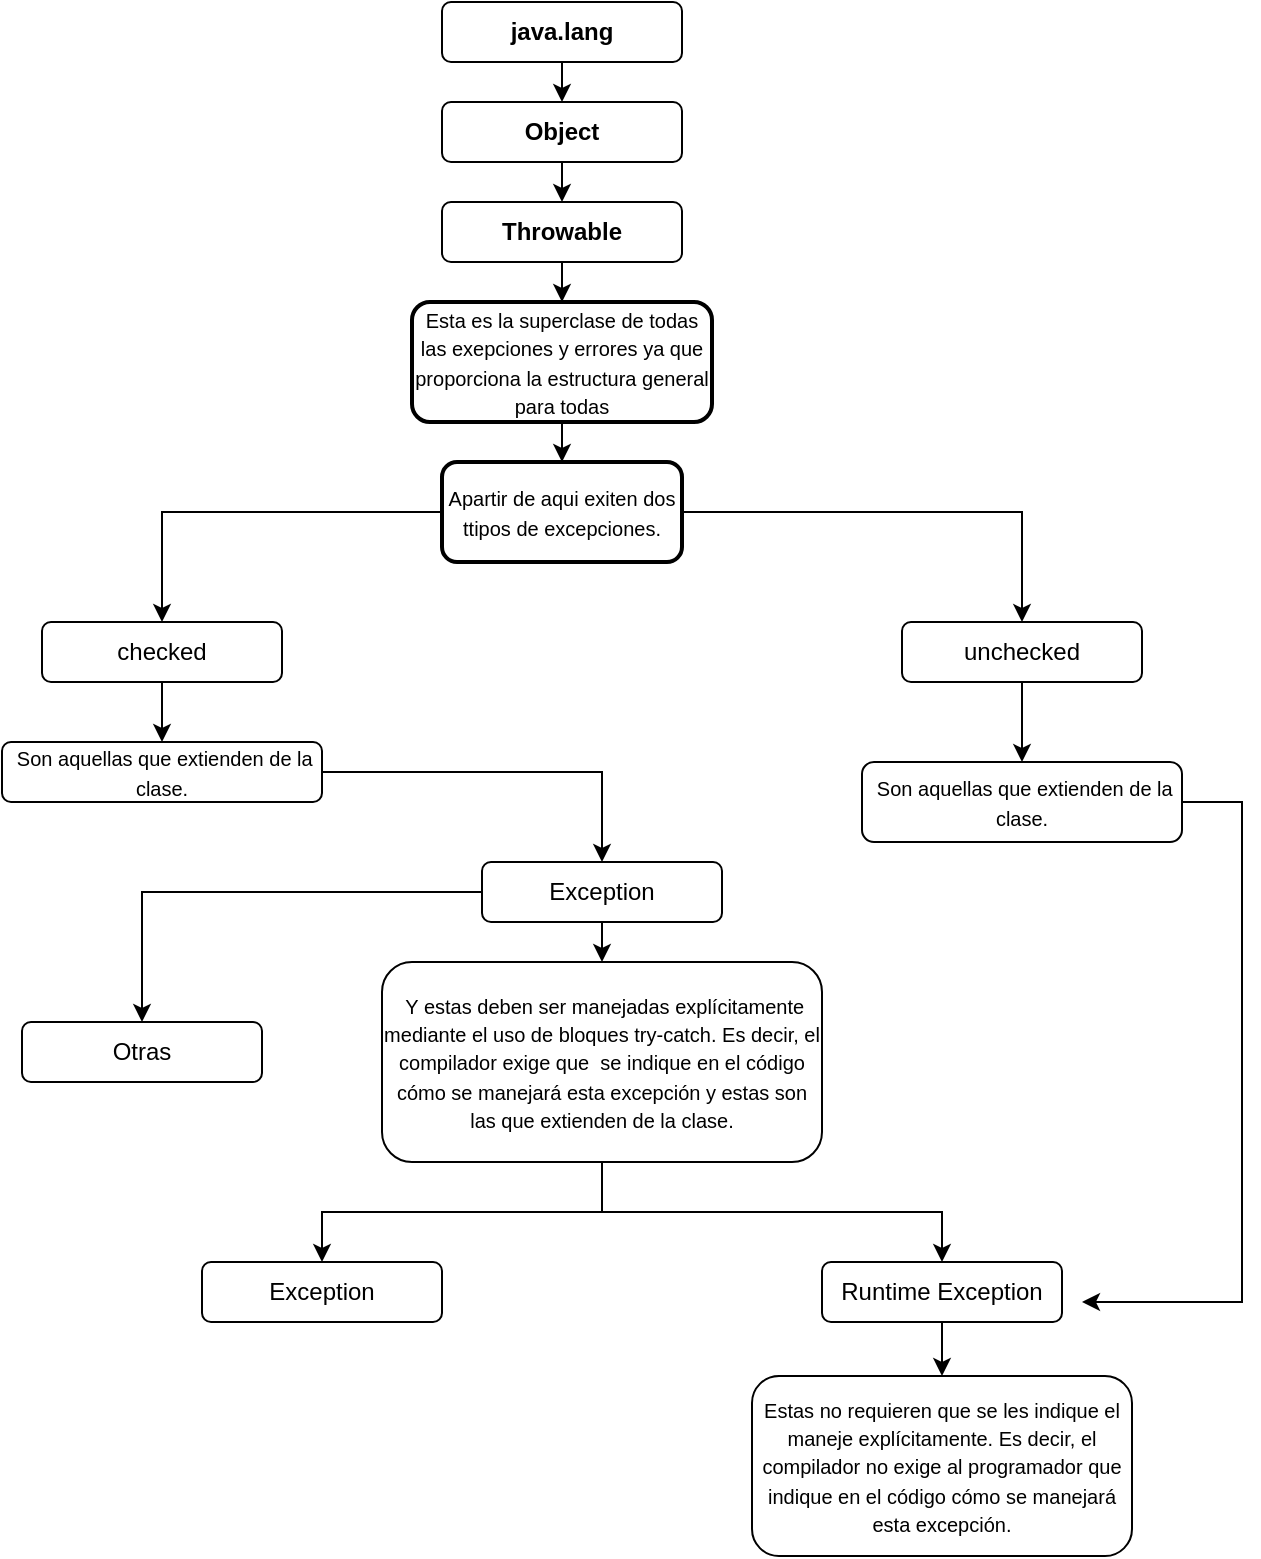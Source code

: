<mxfile version="20.8.10" type="device"><diagram name="Página-1" id="W9XpP54j1Vvhs3YDf1ra"><mxGraphModel dx="895" dy="528" grid="1" gridSize="10" guides="1" tooltips="1" connect="1" arrows="1" fold="1" page="1" pageScale="1" pageWidth="1169" pageHeight="827" math="0" shadow="0"><root><mxCell id="0"/><mxCell id="1" parent="0"/><mxCell id="DWcBMIrvqOULVkKjlJCe-14" style="edgeStyle=orthogonalEdgeStyle;rounded=0;orthogonalLoop=1;jettySize=auto;html=1;exitX=0.5;exitY=1;exitDx=0;exitDy=0;entryX=0.5;entryY=0;entryDx=0;entryDy=0;fontSize=10;fontColor=none;" edge="1" parent="1" source="DWcBMIrvqOULVkKjlJCe-1" target="DWcBMIrvqOULVkKjlJCe-3"><mxGeometry relative="1" as="geometry"/></mxCell><mxCell id="DWcBMIrvqOULVkKjlJCe-1" value="&lt;b&gt;java.lang&lt;/b&gt;" style="rounded=1;whiteSpace=wrap;html=1;" vertex="1" parent="1"><mxGeometry x="620" y="50" width="120" height="30" as="geometry"/></mxCell><mxCell id="DWcBMIrvqOULVkKjlJCe-16" style="edgeStyle=orthogonalEdgeStyle;rounded=0;orthogonalLoop=1;jettySize=auto;html=1;exitX=0.5;exitY=1;exitDx=0;exitDy=0;entryX=0.5;entryY=0;entryDx=0;entryDy=0;fontSize=10;fontColor=none;" edge="1" parent="1" source="DWcBMIrvqOULVkKjlJCe-2" target="DWcBMIrvqOULVkKjlJCe-12"><mxGeometry relative="1" as="geometry"/></mxCell><mxCell id="DWcBMIrvqOULVkKjlJCe-2" value="&lt;b&gt;Throwable&lt;/b&gt;" style="rounded=1;whiteSpace=wrap;html=1;" vertex="1" parent="1"><mxGeometry x="620" y="150" width="120" height="30" as="geometry"/></mxCell><mxCell id="DWcBMIrvqOULVkKjlJCe-15" style="edgeStyle=orthogonalEdgeStyle;rounded=0;orthogonalLoop=1;jettySize=auto;html=1;exitX=0.5;exitY=1;exitDx=0;exitDy=0;entryX=0.5;entryY=0;entryDx=0;entryDy=0;fontSize=10;fontColor=none;" edge="1" parent="1" source="DWcBMIrvqOULVkKjlJCe-3" target="DWcBMIrvqOULVkKjlJCe-2"><mxGeometry relative="1" as="geometry"/></mxCell><mxCell id="DWcBMIrvqOULVkKjlJCe-3" value="&lt;b&gt;Object&lt;/b&gt;" style="rounded=1;whiteSpace=wrap;html=1;" vertex="1" parent="1"><mxGeometry x="620" y="100" width="120" height="30" as="geometry"/></mxCell><mxCell id="DWcBMIrvqOULVkKjlJCe-23" style="edgeStyle=orthogonalEdgeStyle;rounded=0;orthogonalLoop=1;jettySize=auto;html=1;fontSize=10;fontColor=none;" edge="1" parent="1" source="DWcBMIrvqOULVkKjlJCe-4" target="DWcBMIrvqOULVkKjlJCe-20"><mxGeometry relative="1" as="geometry"/></mxCell><mxCell id="DWcBMIrvqOULVkKjlJCe-4" value="checked" style="rounded=1;whiteSpace=wrap;html=1;" vertex="1" parent="1"><mxGeometry x="420" y="360" width="120" height="30" as="geometry"/></mxCell><mxCell id="DWcBMIrvqOULVkKjlJCe-34" style="edgeStyle=orthogonalEdgeStyle;rounded=0;orthogonalLoop=1;jettySize=auto;html=1;fontSize=10;fontColor=none;entryX=0.5;entryY=0;entryDx=0;entryDy=0;" edge="1" parent="1" source="DWcBMIrvqOULVkKjlJCe-5" target="DWcBMIrvqOULVkKjlJCe-40"><mxGeometry relative="1" as="geometry"><mxPoint x="910.03" y="420" as="targetPoint"/></mxGeometry></mxCell><mxCell id="DWcBMIrvqOULVkKjlJCe-5" value="unchecked" style="rounded=1;whiteSpace=wrap;html=1;" vertex="1" parent="1"><mxGeometry x="850" y="360" width="120" height="30" as="geometry"/></mxCell><mxCell id="DWcBMIrvqOULVkKjlJCe-18" style="edgeStyle=orthogonalEdgeStyle;rounded=0;orthogonalLoop=1;jettySize=auto;html=1;exitX=0;exitY=0.5;exitDx=0;exitDy=0;fontSize=10;fontColor=none;" edge="1" parent="1" source="DWcBMIrvqOULVkKjlJCe-11" target="DWcBMIrvqOULVkKjlJCe-4"><mxGeometry relative="1" as="geometry"/></mxCell><mxCell id="DWcBMIrvqOULVkKjlJCe-19" style="edgeStyle=orthogonalEdgeStyle;rounded=0;orthogonalLoop=1;jettySize=auto;html=1;entryX=0.5;entryY=0;entryDx=0;entryDy=0;fontSize=10;fontColor=none;" edge="1" parent="1" source="DWcBMIrvqOULVkKjlJCe-11" target="DWcBMIrvqOULVkKjlJCe-5"><mxGeometry relative="1" as="geometry"/></mxCell><mxCell id="DWcBMIrvqOULVkKjlJCe-11" value="&lt;font style=&quot;font-size: 10px;&quot;&gt;Apartir de aqui exiten dos ttipos de excepciones.&lt;/font&gt;" style="rounded=1;whiteSpace=wrap;html=1;strokeWidth=2;fontSize=12;fontColor=none;" vertex="1" parent="1"><mxGeometry x="620" y="280" width="120" height="50" as="geometry"/></mxCell><mxCell id="DWcBMIrvqOULVkKjlJCe-17" style="edgeStyle=orthogonalEdgeStyle;rounded=0;orthogonalLoop=1;jettySize=auto;html=1;exitX=0.5;exitY=1;exitDx=0;exitDy=0;entryX=0.5;entryY=0;entryDx=0;entryDy=0;fontSize=10;fontColor=none;" edge="1" parent="1" source="DWcBMIrvqOULVkKjlJCe-12" target="DWcBMIrvqOULVkKjlJCe-11"><mxGeometry relative="1" as="geometry"/></mxCell><mxCell id="DWcBMIrvqOULVkKjlJCe-12" value="&lt;font style=&quot;font-size: 10px;&quot;&gt;Esta es la superclase de todas las exepciones y errores ya que proporciona la estructura general para todas&lt;/font&gt;" style="rounded=1;whiteSpace=wrap;html=1;strokeWidth=2;fontSize=12;fontColor=none;" vertex="1" parent="1"><mxGeometry x="605" y="200" width="150" height="60" as="geometry"/></mxCell><mxCell id="DWcBMIrvqOULVkKjlJCe-24" style="edgeStyle=orthogonalEdgeStyle;rounded=0;orthogonalLoop=1;jettySize=auto;html=1;entryX=0.5;entryY=0;entryDx=0;entryDy=0;fontSize=10;fontColor=none;" edge="1" parent="1" source="DWcBMIrvqOULVkKjlJCe-20" target="DWcBMIrvqOULVkKjlJCe-22"><mxGeometry relative="1" as="geometry"/></mxCell><mxCell id="DWcBMIrvqOULVkKjlJCe-20" value="&lt;font style=&quot;font-size: 10px;&quot;&gt;&amp;nbsp;Son aquellas que extienden de la clase.&lt;/font&gt;" style="rounded=1;whiteSpace=wrap;html=1;" vertex="1" parent="1"><mxGeometry x="400" y="420" width="160" height="30" as="geometry"/></mxCell><mxCell id="DWcBMIrvqOULVkKjlJCe-36" style="edgeStyle=orthogonalEdgeStyle;rounded=0;orthogonalLoop=1;jettySize=auto;html=1;exitX=0.5;exitY=1;exitDx=0;exitDy=0;entryX=0.5;entryY=0;entryDx=0;entryDy=0;fontSize=10;fontColor=none;" edge="1" parent="1" source="DWcBMIrvqOULVkKjlJCe-22" target="DWcBMIrvqOULVkKjlJCe-35"><mxGeometry relative="1" as="geometry"/></mxCell><mxCell id="DWcBMIrvqOULVkKjlJCe-37" style="edgeStyle=orthogonalEdgeStyle;rounded=0;orthogonalLoop=1;jettySize=auto;html=1;fontSize=10;fontColor=none;entryX=0.5;entryY=0;entryDx=0;entryDy=0;" edge="1" parent="1" source="DWcBMIrvqOULVkKjlJCe-22" target="DWcBMIrvqOULVkKjlJCe-26"><mxGeometry relative="1" as="geometry"><mxPoint x="360" y="600" as="targetPoint"/></mxGeometry></mxCell><mxCell id="DWcBMIrvqOULVkKjlJCe-22" value="Exception" style="rounded=1;whiteSpace=wrap;html=1;" vertex="1" parent="1"><mxGeometry x="640" y="480" width="120" height="30" as="geometry"/></mxCell><mxCell id="DWcBMIrvqOULVkKjlJCe-43" style="edgeStyle=orthogonalEdgeStyle;rounded=0;orthogonalLoop=1;jettySize=auto;html=1;entryX=0.5;entryY=0;entryDx=0;entryDy=0;fontSize=10;fontColor=none;" edge="1" parent="1" source="DWcBMIrvqOULVkKjlJCe-25" target="DWcBMIrvqOULVkKjlJCe-42"><mxGeometry relative="1" as="geometry"/></mxCell><mxCell id="DWcBMIrvqOULVkKjlJCe-25" value="Runtime Exception" style="rounded=1;whiteSpace=wrap;html=1;" vertex="1" parent="1"><mxGeometry x="810" y="680" width="120" height="30" as="geometry"/></mxCell><mxCell id="DWcBMIrvqOULVkKjlJCe-26" value="Otras" style="rounded=1;whiteSpace=wrap;html=1;" vertex="1" parent="1"><mxGeometry x="410" y="560" width="120" height="30" as="geometry"/></mxCell><mxCell id="DWcBMIrvqOULVkKjlJCe-33" value="Exception" style="rounded=1;whiteSpace=wrap;html=1;" vertex="1" parent="1"><mxGeometry x="500" y="680" width="120" height="30" as="geometry"/></mxCell><mxCell id="DWcBMIrvqOULVkKjlJCe-38" style="edgeStyle=orthogonalEdgeStyle;rounded=0;orthogonalLoop=1;jettySize=auto;html=1;fontSize=10;fontColor=none;" edge="1" parent="1" source="DWcBMIrvqOULVkKjlJCe-35" target="DWcBMIrvqOULVkKjlJCe-33"><mxGeometry relative="1" as="geometry"/></mxCell><mxCell id="DWcBMIrvqOULVkKjlJCe-39" style="edgeStyle=orthogonalEdgeStyle;rounded=0;orthogonalLoop=1;jettySize=auto;html=1;entryX=0.5;entryY=0;entryDx=0;entryDy=0;fontSize=10;fontColor=none;" edge="1" parent="1" source="DWcBMIrvqOULVkKjlJCe-35" target="DWcBMIrvqOULVkKjlJCe-25"><mxGeometry relative="1" as="geometry"/></mxCell><mxCell id="DWcBMIrvqOULVkKjlJCe-35" value="&lt;font style=&quot;font-size: 10px;&quot;&gt;&amp;nbsp;Y estas deben ser manejadas explícitamente mediante el uso de bloques try-catch. Es decir, el compilador exige que&amp;nbsp; se indique en el código cómo se manejará esta excepción y estas son las que extienden de la clase.&lt;/font&gt;" style="rounded=1;whiteSpace=wrap;html=1;" vertex="1" parent="1"><mxGeometry x="590" y="530" width="220" height="100" as="geometry"/></mxCell><mxCell id="DWcBMIrvqOULVkKjlJCe-41" style="edgeStyle=orthogonalEdgeStyle;rounded=0;orthogonalLoop=1;jettySize=auto;html=1;fontSize=10;fontColor=none;exitX=1;exitY=0.5;exitDx=0;exitDy=0;" edge="1" parent="1" source="DWcBMIrvqOULVkKjlJCe-40"><mxGeometry relative="1" as="geometry"><mxPoint x="940" y="700" as="targetPoint"/><Array as="points"><mxPoint x="1020" y="450"/><mxPoint x="1020" y="700"/></Array></mxGeometry></mxCell><mxCell id="DWcBMIrvqOULVkKjlJCe-40" value="&lt;font style=&quot;font-size: 10px;&quot;&gt;&amp;nbsp;Son aquellas que extienden de la clase.&lt;/font&gt;" style="rounded=1;whiteSpace=wrap;html=1;" vertex="1" parent="1"><mxGeometry x="830" y="430" width="160" height="40" as="geometry"/></mxCell><mxCell id="DWcBMIrvqOULVkKjlJCe-42" value="&lt;font style=&quot;font-size: 10px;&quot;&gt;Estas no requieren que se les indique el maneje explícitamente. Es decir, el compilador no exige al programador que indique en el código cómo se manejará esta excepción.&lt;/font&gt;" style="rounded=1;whiteSpace=wrap;html=1;" vertex="1" parent="1"><mxGeometry x="775" y="737" width="190" height="90" as="geometry"/></mxCell></root></mxGraphModel></diagram></mxfile>